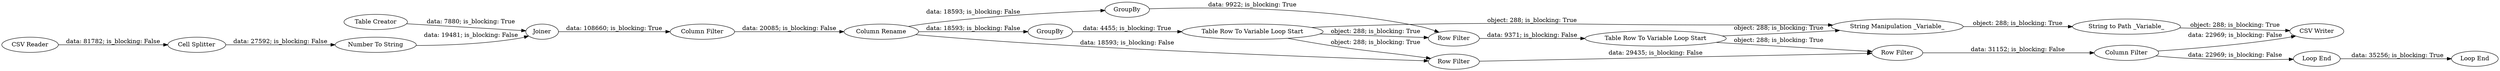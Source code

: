 digraph {
	"3823361437822192978_2" [label="CSV Reader"]
	"3823361437822192978_15" [label="Row Filter"]
	"3823361437822192978_22" [label="CSV Writer"]
	"3823361437822192978_4" [label="Cell Splitter"]
	"3823361437822192978_26" [label="String Manipulation _Variable_"]
	"3823361437822192978_17" [label="Row Filter"]
	"3823361437822192978_18" [label="Row Filter"]
	"3823361437822192978_13" [label=GroupBy]
	"3823361437822192978_8" [label="Table Creator"]
	"3823361437822192978_10" [label="Column Filter"]
	"3823361437822192978_16" [label="Table Row To Variable Loop Start"]
	"3823361437822192978_24" [label="Number To String"]
	"3823361437822192978_19" [label="Column Filter"]
	"3823361437822192978_12" [label=GroupBy]
	"3823361437822192978_20" [label="Loop End"]
	"3823361437822192978_14" [label="Table Row To Variable Loop Start"]
	"3823361437822192978_21" [label="Loop End"]
	"3823361437822192978_9" [label=Joiner]
	"3823361437822192978_11" [label="Column Rename"]
	"3823361437822192978_27" [label="String to Path _Variable_"]
	"3823361437822192978_16" -> "3823361437822192978_26" [label="object: 288; is_blocking: True"]
	"3823361437822192978_19" -> "3823361437822192978_20" [label="data: 22969; is_blocking: False"]
	"3823361437822192978_4" -> "3823361437822192978_24" [label="data: 27592; is_blocking: False"]
	"3823361437822192978_18" -> "3823361437822192978_19" [label="data: 31152; is_blocking: False"]
	"3823361437822192978_17" -> "3823361437822192978_18" [label="data: 29435; is_blocking: False"]
	"3823361437822192978_10" -> "3823361437822192978_11" [label="data: 20085; is_blocking: False"]
	"3823361437822192978_24" -> "3823361437822192978_9" [label="data: 19481; is_blocking: False"]
	"3823361437822192978_11" -> "3823361437822192978_17" [label="data: 18593; is_blocking: False"]
	"3823361437822192978_15" -> "3823361437822192978_16" [label="data: 9371; is_blocking: False"]
	"3823361437822192978_14" -> "3823361437822192978_17" [label="object: 288; is_blocking: True"]
	"3823361437822192978_11" -> "3823361437822192978_12" [label="data: 18593; is_blocking: False"]
	"3823361437822192978_27" -> "3823361437822192978_22" [label="object: 288; is_blocking: True"]
	"3823361437822192978_12" -> "3823361437822192978_15" [label="data: 9922; is_blocking: True"]
	"3823361437822192978_26" -> "3823361437822192978_27" [label="object: 288; is_blocking: True"]
	"3823361437822192978_19" -> "3823361437822192978_22" [label="data: 22969; is_blocking: False"]
	"3823361437822192978_14" -> "3823361437822192978_15" [label="object: 288; is_blocking: True"]
	"3823361437822192978_9" -> "3823361437822192978_10" [label="data: 108660; is_blocking: True"]
	"3823361437822192978_16" -> "3823361437822192978_18" [label="object: 288; is_blocking: True"]
	"3823361437822192978_20" -> "3823361437822192978_21" [label="data: 35256; is_blocking: True"]
	"3823361437822192978_8" -> "3823361437822192978_9" [label="data: 7880; is_blocking: True"]
	"3823361437822192978_11" -> "3823361437822192978_13" [label="data: 18593; is_blocking: False"]
	"3823361437822192978_13" -> "3823361437822192978_14" [label="data: 4455; is_blocking: True"]
	"3823361437822192978_14" -> "3823361437822192978_26" [label="object: 288; is_blocking: True"]
	"3823361437822192978_2" -> "3823361437822192978_4" [label="data: 81782; is_blocking: False"]
	rankdir=LR
}
